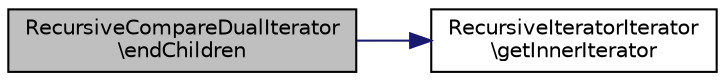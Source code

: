 digraph "RecursiveCompareDualIterator\endChildren"
{
  edge [fontname="Helvetica",fontsize="10",labelfontname="Helvetica",labelfontsize="10"];
  node [fontname="Helvetica",fontsize="10",shape=record];
  rankdir="LR";
  Node1 [label="RecursiveCompareDualIterator\l\\endChildren",height=0.2,width=0.4,color="black", fillcolor="grey75", style="filled" fontcolor="black"];
  Node1 -> Node2 [color="midnightblue",fontsize="10",style="solid",fontname="Helvetica"];
  Node2 [label="RecursiveIteratorIterator\l\\getInnerIterator",height=0.2,width=0.4,color="black", fillcolor="white", style="filled",URL="$classRecursiveIteratorIterator.html#afd05571ded15c2e7958136933a07129c"];
}
